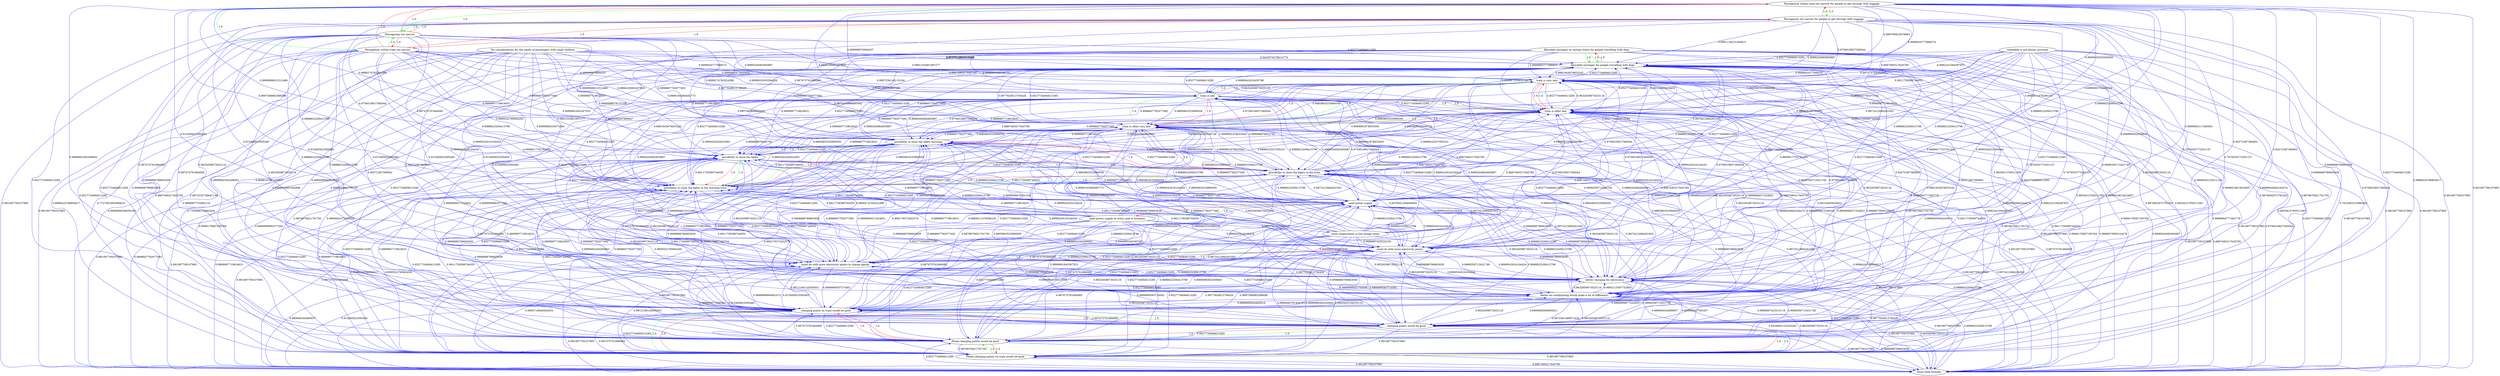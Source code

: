 digraph rawGraph {
"Allocated carriages on certain trains for people travelling with dogs";"Allocated carriages for people travelling with dogs";"More child friendly";"No considerations for the needs of passengers with small children";"Passageway within train too narrow for people to get through with luggage";"Passageway too narrow for people to get through with luggage";"Passageway too narrow";"Passageway within train too narrow";"Phone charging points on train would be good";"Phone charging points would be good";"charging points would be good";"charging points on train would be good";"better air-conditioning would make a lot of difference";"better charging for electronics";"could do with more electricity points to charge laptop";"could do with more electricity points";"more organization in the lounge areas";"need power supply at every seat in business";"need power supply";"possibility to close the lights in the morning train";"possibility to close the lights in the train";"possibility to close the lights";"possibility to close the lights morning";"timetable is not always accurate";"train is often very late";"train is often late";"train is late";"train is very late";"Allocated carriages on certain trains for people travelling with dogs" -> "Allocated carriages for people travelling with dogs" [label=1.0] [color=green]
"Allocated carriages on certain trains for people travelling with dogs" -> "Allocated carriages for people travelling with dogs" [label=1.0] [color=green]
"Allocated carriages for people travelling with dogs" -> "Allocated carriages on certain trains for people travelling with dogs" [label=1.0] [color=red]
"Allocated carriages on certain trains for people travelling with dogs" -> "More child friendly" [label=0.991087709107965] [color=blue]
"Allocated carriages for people travelling with dogs" -> "More child friendly" [label=0.991087709107965] [color=blue]
"No considerations for the needs of passengers with small children" -> "Allocated carriages for people travelling with dogs" [label=0.9416574278414774] [color=blue]
"No considerations for the needs of passengers with small children" -> "More child friendly" [label=0.9999969336659189] [color=blue]
"Passageway within train too narrow for people to get through with luggage" -> "Passageway too narrow for people to get through with luggage" [label=1.0] [color=green]
"Passageway too narrow for people to get through with luggage" -> "Passageway too narrow" [label=1.0] [color=green]
"Passageway within train too narrow for people to get through with luggage" -> "Passageway within train too narrow" [label=1.0] [color=green]
"Passageway within train too narrow" -> "Passageway too narrow" [label=1.0] [color=green]
"Passageway within train too narrow for people to get through with luggage" -> "Passageway too narrow" [label=1.0] [color=green]
"Passageway too narrow for people to get through with luggage" -> "Passageway within train too narrow for people to get through with luggage" [label=1.0] [color=red]
"Passageway too narrow for people to get through with luggage" -> "Passageway within train too narrow" [label=1.0] [color=red]
"Passageway too narrow" -> "Passageway within train too narrow for people to get through with luggage" [label=1.0] [color=red]
"Passageway too narrow" -> "Passageway too narrow for people to get through with luggage" [label=1.0] [color=red]
"Passageway too narrow" -> "Passageway within train too narrow" [label=1.0] [color=red]
"Passageway within train too narrow" -> "Passageway within train too narrow for people to get through with luggage" [label=1.0] [color=red]
"Passageway within train too narrow" -> "Passageway too narrow for people to get through with luggage" [label=1.0] [color=red]
"Passageway within train too narrow for people to get through with luggage" -> "Allocated carriages for people travelling with dogs" [label=0.999799923878893] [color=blue]
"Passageway within train too narrow for people to get through with luggage" -> "More child friendly" [label=0.991087709107965] [color=blue]
"Passageway too narrow for people to get through with luggage" -> "Allocated carriages for people travelling with dogs" [label=0.9991139231456915] [color=blue]
"Passageway too narrow for people to get through with luggage" -> "More child friendly" [label=0.991087709107965] [color=blue]
"Passageway too narrow" -> "More child friendly" [label=0.991087709107965] [color=blue]
"Passageway within train too narrow" -> "More child friendly" [label=0.991087709107965] [color=blue]
"Phone charging points on train would be good" -> "Phone charging points would be good" [label=1.0] [color=green]
"Phone charging points would be good" -> "charging points would be good" [label=1.0] [color=green]
"Phone charging points on train would be good" -> "charging points on train would be good" [label=1.0] [color=green]
"charging points on train would be good" -> "charging points would be good" [label=1.0] [color=green]
"Phone charging points on train would be good" -> "charging points would be good" [label=1.0] [color=green]
"Phone charging points would be good" -> "Phone charging points on train would be good" [label=1.0] [color=red]
"Phone charging points would be good" -> "charging points on train would be good" [label=1.0] [color=red]
"charging points would be good" -> "Phone charging points on train would be good" [label=1.0] [color=red]
"charging points would be good" -> "Phone charging points would be good" [label=1.0] [color=red]
"charging points would be good" -> "charging points on train would be good" [label=1.0] [color=red]
"charging points on train would be good" -> "Phone charging points on train would be good" [label=1.0] [color=red]
"charging points on train would be good" -> "Phone charging points would be good" [label=1.0] [color=red]
"Allocated carriages on certain trains for people travelling with dogs" -> "Phone charging points on train would be good" [label=0.9999907743982152] [color=blue]
"Allocated carriages on certain trains for people travelling with dogs" -> "Phone charging points would be good" [label=0.9876662972763303] [color=blue]
"Allocated carriages on certain trains for people travelling with dogs" -> "charging points would be good" [label=0.9999919615618007] [color=blue]
"Allocated carriages on certain trains for people travelling with dogs" -> "charging points on train would be good" [label=0.9999999940613102] [color=blue]
"Allocated carriages for people travelling with dogs" -> "Phone charging points on train would be good" [label=0.7785986130993404] [color=blue]
"Allocated carriages for people travelling with dogs" -> "Phone charging points would be good" [label=0.9876662972763303] [color=blue]
"Allocated carriages for people travelling with dogs" -> "charging points would be good" [label=0.9999919615618007] [color=blue]
"Allocated carriages for people travelling with dogs" -> "charging points on train would be good" [label=0.9998169881761797] [color=blue]
"More child friendly" -> "Phone charging points would be good" [label=0.8527734084613285] [color=blue]
"More child friendly" -> "charging points would be good" [label=0.9998888789663939] [color=blue]
"More child friendly" -> "charging points on train would be good" [label=0.997475761684085] [color=blue]
"No considerations for the needs of passengers with small children" -> "Phone charging points on train would be good" [label=0.7727991993586816] [color=blue]
"No considerations for the needs of passengers with small children" -> "Phone charging points would be good" [label=0.9872535736947144] [color=blue]
"No considerations for the needs of passengers with small children" -> "charging points would be good" [label=0.9999916891002898] [color=blue]
"No considerations for the needs of passengers with small children" -> "charging points on train would be good" [label=0.9998107861433697] [color=blue]
"Passageway within train too narrow for people to get through with luggage" -> "Phone charging points on train would be good" [label=0.9988424796804617] [color=blue]
"Passageway within train too narrow for people to get through with luggage" -> "Phone charging points would be good" [label=0.8527734084613285] [color=blue]
"Passageway within train too narrow for people to get through with luggage" -> "charging points would be good" [label=0.9998888789663939] [color=blue]
"Passageway within train too narrow for people to get through with luggage" -> "charging points on train would be good" [label=0.9999992540268063] [color=blue]
"Passageway too narrow for people to get through with luggage" -> "Phone charging points would be good" [label=0.8527734084613285] [color=blue]
"Passageway too narrow for people to get through with luggage" -> "charging points would be good" [label=0.9998888789663939] [color=blue]
"Passageway too narrow for people to get through with luggage" -> "charging points on train would be good" [label=0.997475761684085] [color=blue]
"Passageway too narrow" -> "Phone charging points would be good" [label=0.8527734084613285] [color=blue]
"Passageway too narrow" -> "charging points would be good" [label=0.9998888789663939] [color=blue]
"Passageway too narrow" -> "charging points on train would be good" [label=0.997475761684085] [color=blue]
"Passageway within train too narrow" -> "Phone charging points on train would be good" [label=0.9988424796804617] [color=blue]
"Passageway within train too narrow" -> "Phone charging points would be good" [label=0.8527734084613285] [color=blue]
"Passageway within train too narrow" -> "charging points would be good" [label=0.9998888789663939] [color=blue]
"Passageway within train too narrow" -> "charging points on train would be good" [label=0.9999992540268063] [color=blue]
"Phone charging points on train would be good" -> "More child friendly" [label=0.991087709107965] [color=blue]
"Phone charging points would be good" -> "More child friendly" [label=0.991087709107965] [color=blue]
"charging points would be good" -> "More child friendly" [label=0.991087709107965] [color=blue]
"charging points on train would be good" -> "More child friendly" [label=0.991087709107965] [color=blue]
"better air-conditioning would make a lot of difference" -> "More child friendly" [label=0.991087709107965] [color=blue]
"better air-conditioning would make a lot of difference" -> "Phone charging points on train would be good" [label=0.9426663123433282] [color=blue]
"better air-conditioning would make a lot of difference" -> "Phone charging points would be good" [label=0.9973361486871632] [color=blue]
"better air-conditioning would make a lot of difference" -> "charging points would be good" [label=0.9999982806685821] [color=blue]
"better air-conditioning would make a lot of difference" -> "charging points on train would be good" [label=0.9999608504465918] [color=blue]
"Allocated carriages on certain trains for people travelling with dogs" -> "better charging for electronics" [label=0.7976555772501157] [color=blue]
"Allocated carriages for people travelling with dogs" -> "better charging for electronics" [label=0.94572387380902] [color=blue]
"No considerations for the needs of passengers with small children" -> "better charging for electronics" [label=0.94572387380902] [color=blue]
"Passageway within train too narrow for people to get through with luggage" -> "better charging for electronics" [label=0.94572387380902] [color=blue]
"Passageway too narrow for people to get through with luggage" -> "better charging for electronics" [label=0.7976555772501157] [color=blue]
"Phone charging points on train would be good" -> "better charging for electronics" [label=0.9977920813756426] [color=blue]
"Phone charging points would be good" -> "better charging for electronics" [label=0.9999359713431749] [color=blue]
"charging points would be good" -> "better charging for electronics" [label=0.9999359713431749] [color=blue]
"charging points on train would be good" -> "better charging for electronics" [label=0.9977920813756426] [color=blue]
"better air-conditioning would make a lot of difference" -> "better charging for electronics" [label=0.9993115597752803] [color=blue]
"better charging for electronics" -> "Allocated carriages for people travelling with dogs" [label=0.8655615765011393] [color=blue]
"better charging for electronics" -> "More child friendly" [label=0.991087709107965] [color=blue]
"better charging for electronics" -> "Phone charging points would be good" [label=0.999980927505457] [color=blue]
"better charging for electronics" -> "charging points would be good" [label=0.9999999877225633] [color=blue]
"better charging for electronics" -> "charging points on train would be good" [label=0.997475761684085] [color=blue]
"better charging for electronics" -> "better air-conditioning would make a lot of difference" [label=0.9632659873025116] [color=blue]
"could do with more electricity points to charge laptop" -> "could do with more electricity points" [label=1.0] [color=green]
"could do with more electricity points" -> "could do with more electricity points to charge laptop" [label=1.0] [color=red]
"Allocated carriages on certain trains for people travelling with dogs" -> "could do with more electricity points" [label=0.9999817702791205] [color=blue]
"Allocated carriages for people travelling with dogs" -> "could do with more electricity points" [label=0.9999817702791205] [color=blue]
"More child friendly" -> "could do with more electricity points" [label=0.9999997425515118] [color=blue]
"No considerations for the needs of passengers with small children" -> "could do with more electricity points" [label=0.9999817702791205] [color=blue]
"Passageway within train too narrow for people to get through with luggage" -> "could do with more electricity points" [label=0.9999965117485851] [color=blue]
"Passageway too narrow for people to get through with luggage" -> "could do with more electricity points" [label=0.999996502556919] [color=blue]
"Passageway too narrow" -> "could do with more electricity points" [label=0.9999543016104434] [color=blue]
"Passageway within train too narrow" -> "could do with more electricity points" [label=0.9999543016104434] [color=blue]
"Phone charging points on train would be good" -> "could do with more electricity points to charge laptop" [label=0.9912106142005053] [color=blue]
"Phone charging points on train would be good" -> "could do with more electricity points" [label=0.9999999362039945] [color=blue]
"Phone charging points would be good" -> "could do with more electricity points to charge laptop" [label=0.915495823595483] [color=blue]
"Phone charging points would be good" -> "could do with more electricity points" [label=0.9999999363716581] [color=blue]
"charging points would be good" -> "could do with more electricity points to charge laptop" [label=0.915495823595483] [color=blue]
"charging points would be good" -> "could do with more electricity points" [label=0.9999999363716581] [color=blue]
"charging points on train would be good" -> "could do with more electricity points to charge laptop" [label=0.9912106142005053] [color=blue]
"charging points on train would be good" -> "could do with more electricity points" [label=0.9999999362039945] [color=blue]
"better air-conditioning would make a lot of difference" -> "could do with more electricity points" [label=0.9999543016104434] [color=blue]
"better charging for electronics" -> "could do with more electricity points" [label=0.9999543016104434] [color=blue]
"could do with more electricity points to charge laptop" -> "More child friendly" [label=0.999949344689937] [color=blue]
"could do with more electricity points to charge laptop" -> "Phone charging points on train would be good" [label=0.9994716849264034] [color=blue]
"could do with more electricity points to charge laptop" -> "Phone charging points would be good" [label=0.999999077488383] [color=blue]
"could do with more electricity points to charge laptop" -> "charging points would be good" [label=0.9999999994061672] [color=blue]
"could do with more electricity points to charge laptop" -> "charging points on train would be good" [label=0.9999996597373461] [color=blue]
"could do with more electricity points to charge laptop" -> "better charging for electronics" [label=0.9977920813756426] [color=blue]
"could do with more electricity points" -> "More child friendly" [label=0.999949344689937] [color=blue]
"could do with more electricity points" -> "Phone charging points on train would be good" [label=0.9945420194255116] [color=blue]
"could do with more electricity points" -> "Phone charging points would be good" [label=0.9997596865268408] [color=blue]
"could do with more electricity points" -> "charging points would be good" [label=0.9999998452700596] [color=blue]
"could do with more electricity points" -> "charging points on train would be good" [label=0.9999964673611506] [color=blue]
"more organization in the lounge areas" -> "More child friendly" [label=0.9999494781464763] [color=blue]
"more organization in the lounge areas" -> "Phone charging points would be good" [label=0.8527734084613285] [color=blue]
"more organization in the lounge areas" -> "charging points would be good" [label=0.9998888789663939] [color=blue]
"more organization in the lounge areas" -> "charging points on train would be good" [label=0.997475761684085] [color=blue]
"more organization in the lounge areas" -> "could do with more electricity points" [label=0.9999997425532193] [color=blue]
"need power supply at every seat in business" -> "need power supply" [label=1.0] [color=green]
"need power supply" -> "need power supply at every seat in business" [label=1.0] [color=red]
"Allocated carriages on certain trains for people travelling with dogs" -> "need power supply" [label=0.9988823209413796] [color=blue]
"Allocated carriages for people travelling with dogs" -> "need power supply" [label=0.9988823209413796] [color=blue]
"More child friendly" -> "need power supply" [label=0.9988823209413796] [color=blue]
"No considerations for the needs of passengers with small children" -> "need power supply" [label=0.9999985035073364] [color=blue]
"Passageway within train too narrow for people to get through with luggage" -> "need power supply" [label=0.9988823209413796] [color=blue]
"Passageway too narrow for people to get through with luggage" -> "need power supply" [label=0.9988823209413796] [color=blue]
"Passageway too narrow" -> "need power supply" [label=0.9988823209413796] [color=blue]
"Passageway within train too narrow" -> "need power supply" [label=0.9988823209413796] [color=blue]
"Phone charging points on train would be good" -> "need power supply" [label=0.9988823209413796] [color=blue]
"Phone charging points would be good" -> "need power supply" [label=0.9988823209413796] [color=blue]
"charging points would be good" -> "need power supply" [label=0.9988823209413796] [color=blue]
"charging points on train would be good" -> "need power supply" [label=0.9988823209413796] [color=blue]
"better air-conditioning would make a lot of difference" -> "need power supply" [label=0.9988823209413796] [color=blue]
"better charging for electronics" -> "need power supply" [label=0.9988823209413796] [color=blue]
"could do with more electricity points to charge laptop" -> "need power supply" [label=0.9988823209413796] [color=blue]
"could do with more electricity points" -> "need power supply" [label=0.9988823209413796] [color=blue]
"more organization in the lounge areas" -> "need power supply" [label=0.9988823209413796] [color=blue]
"need power supply at every seat in business" -> "More child friendly" [label=0.991087709107965] [color=blue]
"need power supply at every seat in business" -> "Phone charging points would be good" [label=0.8527734084613285] [color=blue]
"need power supply at every seat in business" -> "charging points would be good" [label=0.9998888789663939] [color=blue]
"need power supply at every seat in business" -> "charging points on train would be good" [label=0.997475761684085] [color=blue]
"need power supply at every seat in business" -> "could do with more electricity points" [label=0.9999543016104434] [color=blue]
"need power supply at every seat in business" -> "more organization in the lounge areas" [label=0.9851762303033507] [color=blue]
"need power supply" -> "More child friendly" [label=0.991087709107965] [color=blue]
"need power supply" -> "Phone charging points would be good" [label=0.8527734084613285] [color=blue]
"need power supply" -> "charging points would be good" [label=0.9998888789663939] [color=blue]
"need power supply" -> "charging points on train would be good" [label=0.997475761684085] [color=blue]
"need power supply" -> "could do with more electricity points" [label=0.9999543016104434] [color=blue]
"possibility to close the lights in the morning train" -> "possibility to close the lights in the train" [label=1.0] [color=green]
"possibility to close the lights in the train" -> "possibility to close the lights" [label=1.0] [color=green]
"possibility to close the lights in the morning train" -> "possibility to close the lights morning" [label=1.0] [color=green]
"possibility to close the lights morning" -> "possibility to close the lights" [label=1.0] [color=green]
"possibility to close the lights in the morning train" -> "possibility to close the lights" [label=1.0] [color=green]
"possibility to close the lights in the train" -> "possibility to close the lights in the morning train" [label=1.0] [color=red]
"possibility to close the lights in the train" -> "possibility to close the lights morning" [label=1.0] [color=red]
"possibility to close the lights" -> "possibility to close the lights in the morning train" [label=1.0] [color=red]
"possibility to close the lights" -> "possibility to close the lights in the train" [label=1.0] [color=red]
"possibility to close the lights" -> "possibility to close the lights morning" [label=1.0] [color=red]
"possibility to close the lights morning" -> "possibility to close the lights in the morning train" [label=1.0] [color=red]
"possibility to close the lights morning" -> "possibility to close the lights in the train" [label=1.0] [color=red]
"Allocated carriages on certain trains for people travelling with dogs" -> "possibility to close the lights in the morning train" [label=0.9995030207890047] [color=blue]
"Allocated carriages on certain trains for people travelling with dogs" -> "possibility to close the lights in the train" [label=0.999999185753421] [color=blue]
"Allocated carriages on certain trains for people travelling with dogs" -> "possibility to close the lights" [label=0.9999997719816631] [color=blue]
"Allocated carriages on certain trains for people travelling with dogs" -> "possibility to close the lights morning" [label=0.9998607782077492] [color=blue]
"Allocated carriages for people travelling with dogs" -> "possibility to close the lights in the train" [label=0.9972412684261002] [color=blue]
"Allocated carriages for people travelling with dogs" -> "possibility to close the lights" [label=0.9999997719816631] [color=blue]
"Allocated carriages for people travelling with dogs" -> "possibility to close the lights morning" [label=0.9998607782077492] [color=blue]
"More child friendly" -> "possibility to close the lights in the train" [label=0.9972412684261002] [color=blue]
"More child friendly" -> "possibility to close the lights" [label=0.9999997719816631] [color=blue]
"More child friendly" -> "possibility to close the lights morning" [label=0.9998607782077492] [color=blue]
"No considerations for the needs of passengers with small children" -> "possibility to close the lights in the train" [label=0.9957495688662051] [color=blue]
"No considerations for the needs of passengers with small children" -> "possibility to close the lights" [label=0.9999998679131538] [color=blue]
"No considerations for the needs of passengers with small children" -> "possibility to close the lights morning" [label=0.9999193466492773] [color=blue]
"Passageway within train too narrow for people to get through with luggage" -> "possibility to close the lights in the morning train" [label=0.9997406881896386] [color=blue]
"Passageway within train too narrow for people to get through with luggage" -> "possibility to close the lights in the train" [label=0.9999995752465355] [color=blue]
"Passageway within train too narrow for people to get through with luggage" -> "possibility to close the lights" [label=0.9999998812312486] [color=blue]
"Passageway within train too narrow for people to get through with luggage" -> "possibility to close the lights morning" [label=0.9999274782024388] [color=blue]
"Passageway too narrow for people to get through with luggage" -> "possibility to close the lights in the train" [label=0.9985611476290103] [color=blue]
"Passageway too narrow for people to get through with luggage" -> "possibility to close the lights" [label=0.9999998812312486] [color=blue]
"Passageway too narrow for people to get through with luggage" -> "possibility to close the lights morning" [label=0.9999274782024388] [color=blue]
"Passageway too narrow" -> "possibility to close the lights in the train" [label=0.9972412684261002] [color=blue]
"Passageway too narrow" -> "possibility to close the lights" [label=0.9999997719816631] [color=blue]
"Passageway too narrow" -> "possibility to close the lights morning" [label=0.9998607782077492] [color=blue]
"Passageway within train too narrow" -> "possibility to close the lights in the morning train" [label=0.9995022785604291] [color=blue]
"Passageway within train too narrow" -> "possibility to close the lights in the train" [label=0.9999991845367553] [color=blue]
"Passageway within train too narrow" -> "possibility to close the lights" [label=0.9999997719816631] [color=blue]
"Passageway within train too narrow" -> "possibility to close the lights morning" [label=0.9998607782077492] [color=blue]
"Phone charging points on train would be good" -> "possibility to close the lights in the morning train" [label=0.9995022785604291] [color=blue]
"Phone charging points on train would be good" -> "possibility to close the lights in the train" [label=0.9999991845367553] [color=blue]
"Phone charging points on train would be good" -> "possibility to close the lights" [label=0.9999997719816631] [color=blue]
"Phone charging points on train would be good" -> "possibility to close the lights morning" [label=0.9998607782077492] [color=blue]
"Phone charging points would be good" -> "possibility to close the lights in the train" [label=0.9972412684261002] [color=blue]
"Phone charging points would be good" -> "possibility to close the lights" [label=0.9999997719816631] [color=blue]
"Phone charging points would be good" -> "possibility to close the lights morning" [label=0.9998607782077492] [color=blue]
"charging points would be good" -> "possibility to close the lights in the train" [label=0.9972412684261002] [color=blue]
"charging points would be good" -> "possibility to close the lights" [label=0.9999997719816631] [color=blue]
"charging points would be good" -> "possibility to close the lights morning" [label=0.9998607782077492] [color=blue]
"charging points on train would be good" -> "possibility to close the lights in the morning train" [label=0.9995022785604291] [color=blue]
"charging points on train would be good" -> "possibility to close the lights in the train" [label=0.9999991845367553] [color=blue]
"charging points on train would be good" -> "possibility to close the lights" [label=0.9999997719816631] [color=blue]
"charging points on train would be good" -> "possibility to close the lights morning" [label=0.9998607782077492] [color=blue]
"better air-conditioning would make a lot of difference" -> "possibility to close the lights in the train" [label=0.9972412684261002] [color=blue]
"better air-conditioning would make a lot of difference" -> "possibility to close the lights" [label=0.9999997719816631] [color=blue]
"better air-conditioning would make a lot of difference" -> "possibility to close the lights morning" [label=0.9998607782077492] [color=blue]
"better charging for electronics" -> "possibility to close the lights in the train" [label=0.9972412684261002] [color=blue]
"better charging for electronics" -> "possibility to close the lights" [label=0.9999997719816631] [color=blue]
"better charging for electronics" -> "possibility to close the lights morning" [label=0.9998607782077492] [color=blue]
"could do with more electricity points to charge laptop" -> "possibility to close the lights in the train" [label=0.9985611476290103] [color=blue]
"could do with more electricity points to charge laptop" -> "possibility to close the lights" [label=0.9999998812312486] [color=blue]
"could do with more electricity points to charge laptop" -> "possibility to close the lights morning" [label=0.9999274782024388] [color=blue]
"could do with more electricity points" -> "possibility to close the lights in the train" [label=0.9972412684261002] [color=blue]
"could do with more electricity points" -> "possibility to close the lights" [label=0.9999997719816631] [color=blue]
"could do with more electricity points" -> "possibility to close the lights morning" [label=0.9998607782077492] [color=blue]
"more organization in the lounge areas" -> "possibility to close the lights in the train" [label=0.9978561294008095] [color=blue]
"more organization in the lounge areas" -> "possibility to close the lights" [label=0.9999998679131538] [color=blue]
"more organization in the lounge areas" -> "possibility to close the lights morning" [label=0.9999193466492773] [color=blue]
"need power supply at every seat in business" -> "possibility to close the lights in the train" [label=0.9986095585566305] [color=blue]
"need power supply at every seat in business" -> "possibility to close the lights" [label=0.9999997719816631] [color=blue]
"need power supply at every seat in business" -> "possibility to close the lights morning" [label=0.9998607782077492] [color=blue]
"need power supply" -> "possibility to close the lights in the train" [label=0.9972412684261002] [color=blue]
"need power supply" -> "possibility to close the lights" [label=0.9999997719816631] [color=blue]
"need power supply" -> "possibility to close the lights morning" [label=0.9998607782077492] [color=blue]
"possibility to close the lights in the morning train" -> "More child friendly" [label=0.991087709107965] [color=blue]
"possibility to close the lights in the morning train" -> "Phone charging points on train would be good" [label=0.9988424796804617] [color=blue]
"possibility to close the lights in the morning train" -> "Phone charging points would be good" [label=0.8527734084613285] [color=blue]
"possibility to close the lights in the morning train" -> "charging points would be good" [label=0.9998888789663939] [color=blue]
"possibility to close the lights in the morning train" -> "charging points on train would be good" [label=0.9999992540268063] [color=blue]
"possibility to close the lights in the morning train" -> "could do with more electricity points" [label=0.9999543016104434] [color=blue]
"possibility to close the lights in the morning train" -> "need power supply" [label=0.9988823209413796] [color=blue]
"possibility to close the lights in the train" -> "More child friendly" [label=0.991087709107965] [color=blue]
"possibility to close the lights in the train" -> "Phone charging points on train would be good" [label=0.9988424796804617] [color=blue]
"possibility to close the lights in the train" -> "Phone charging points would be good" [label=0.8527734084613285] [color=blue]
"possibility to close the lights in the train" -> "charging points would be good" [label=0.9998888789663939] [color=blue]
"possibility to close the lights in the train" -> "charging points on train would be good" [label=0.9999992540268063] [color=blue]
"possibility to close the lights in the train" -> "could do with more electricity points" [label=0.9999543016104434] [color=blue]
"possibility to close the lights in the train" -> "need power supply" [label=0.9988823209413796] [color=blue]
"possibility to close the lights" -> "More child friendly" [label=0.991087709107965] [color=blue]
"possibility to close the lights" -> "Phone charging points would be good" [label=0.8527734084613285] [color=blue]
"possibility to close the lights" -> "charging points would be good" [label=0.9998888789663939] [color=blue]
"possibility to close the lights" -> "charging points on train would be good" [label=0.997475761684085] [color=blue]
"possibility to close the lights" -> "could do with more electricity points" [label=0.9999543016104434] [color=blue]
"possibility to close the lights" -> "need power supply" [label=0.9988823209413796] [color=blue]
"possibility to close the lights morning" -> "More child friendly" [label=0.991087709107965] [color=blue]
"possibility to close the lights morning" -> "Phone charging points would be good" [label=0.8527734084613285] [color=blue]
"possibility to close the lights morning" -> "charging points would be good" [label=0.9998888789663939] [color=blue]
"possibility to close the lights morning" -> "charging points on train would be good" [label=0.997475761684085] [color=blue]
"possibility to close the lights morning" -> "could do with more electricity points" [label=0.9999543016104434] [color=blue]
"possibility to close the lights morning" -> "need power supply" [label=0.9988823209413796] [color=blue]
"timetable is not always accurate" -> "More child friendly" [label=0.991087709107965] [color=blue]
"timetable is not always accurate" -> "Phone charging points on train would be good" [label=0.7814583152980482] [color=blue]
"timetable is not always accurate" -> "Phone charging points would be good" [label=0.9878676821791792] [color=blue]
"timetable is not always accurate" -> "charging points would be good" [label=0.9999920944244474] [color=blue]
"timetable is not always accurate" -> "charging points on train would be good" [label=0.9998200125511134] [color=blue]
"timetable is not always accurate" -> "could do with more electricity points" [label=0.9999543016104434] [color=blue]
"timetable is not always accurate" -> "need power supply" [label=0.9988823209413796] [color=blue]
"timetable is not always accurate" -> "possibility to close the lights in the train" [label=0.9972412684261002] [color=blue]
"timetable is not always accurate" -> "possibility to close the lights" [label=0.9999997719816631] [color=blue]
"timetable is not always accurate" -> "possibility to close the lights morning" [label=0.9998607782077492] [color=blue]
"train is often very late" -> "train is often late" [label=1.0] [color=green]
"train is often late" -> "train is late" [label=1.0] [color=green]
"train is often very late" -> "train is very late" [label=1.0] [color=green]
"train is very late" -> "train is late" [label=1.0] [color=green]
"train is often very late" -> "train is late" [label=1.0] [color=green]
"train is often late" -> "train is often very late" [label=1.0] [color=red]
"train is often late" -> "train is very late" [label=1.0] [color=red]
"train is late" -> "train is often very late" [label=1.0] [color=red]
"train is late" -> "train is often late" [label=1.0] [color=red]
"train is late" -> "train is very late" [label=1.0] [color=red]
"train is very late" -> "train is often very late" [label=1.0] [color=red]
"train is very late" -> "train is often late" [label=1.0] [color=red]
"Allocated carriages on certain trains for people travelling with dogs" -> "train is often very late" [label=0.9991699694897281] [color=blue]
"Allocated carriages on certain trains for people travelling with dogs" -> "train is often late" [label=0.9999973559321407] [color=blue]
"Allocated carriages on certain trains for people travelling with dogs" -> "train is late" [label=0.9999999983186751] [color=blue]
"Allocated carriages on certain trains for people travelling with dogs" -> "train is very late" [label=0.9999994717586925] [color=blue]
"Allocated carriages for people travelling with dogs" -> "train is often late" [label=0.99102693628452] [color=blue]
"Allocated carriages for people travelling with dogs" -> "train is late" [label=0.9999942425430798] [color=blue]
"Allocated carriages for people travelling with dogs" -> "train is very late" [label=0.9981943679653242] [color=blue]
"More child friendly" -> "train is often late" [label=0.8887490317645785] [color=blue]
"More child friendly" -> "train is late" [label=0.9999204082605887] [color=blue]
"More child friendly" -> "train is very late" [label=0.9756018927360044] [color=blue]
"No considerations for the needs of passengers with small children" -> "train is often late" [label=0.9907256140110194] [color=blue]
"No considerations for the needs of passengers with small children" -> "train is late" [label=0.9999940473945855] [color=blue]
"No considerations for the needs of passengers with small children" -> "train is very late" [label=0.9981332801097277] [color=blue]
"Passageway within train too narrow for people to get through with luggage" -> "train is often very late" [label=0.9886160083457605] [color=blue]
"Passageway within train too narrow for people to get through with luggage" -> "train is often late" [label=0.9999633503294926] [color=blue]
"Passageway within train too narrow for people to get through with luggage" -> "train is late" [label=0.999999976694207] [color=blue]
"Passageway within train too narrow for people to get through with luggage" -> "train is very late" [label=0.9999926777988574] [color=blue]
"Passageway too narrow for people to get through with luggage" -> "train is often late" [label=0.8887490317645785] [color=blue]
"Passageway too narrow for people to get through with luggage" -> "train is late" [label=0.9999204082605887] [color=blue]
"Passageway too narrow for people to get through with luggage" -> "train is very late" [label=0.9756018927360044] [color=blue]
"Passageway too narrow" -> "train is often late" [label=0.8887490317645785] [color=blue]
"Passageway too narrow" -> "train is late" [label=0.9999204082605887] [color=blue]
"Passageway too narrow" -> "train is very late" [label=0.9756018927360044] [color=blue]
"Passageway within train too narrow" -> "train is often very late" [label=0.9886160083457605] [color=blue]
"Passageway within train too narrow" -> "train is often late" [label=0.9999633503294926] [color=blue]
"Passageway within train too narrow" -> "train is late" [label=0.999999976694207] [color=blue]
"Passageway within train too narrow" -> "train is very late" [label=0.9999926777988574] [color=blue]
"Phone charging points on train would be good" -> "train is often very late" [label=0.999179373262579] [color=blue]
"Phone charging points on train would be good" -> "train is often late" [label=0.9999973859124478] [color=blue]
"Phone charging points on train would be good" -> "train is late" [label=0.9999999983377392] [color=blue]
"Phone charging points on train would be good" -> "train is very late" [label=0.9999994777482778] [color=blue]
"Phone charging points would be good" -> "train is often late" [label=0.9911739389744055] [color=blue]
"Phone charging points would be good" -> "train is late" [label=0.9999943377049335] [color=blue]
"Phone charging points would be good" -> "train is very late" [label=0.9982241594387657] [color=blue]
"charging points would be good" -> "train is often late" [label=0.9911739389744055] [color=blue]
"charging points would be good" -> "train is late" [label=0.9999943377049335] [color=blue]
"charging points would be good" -> "train is very late" [label=0.9982241594387657] [color=blue]
"charging points on train would be good" -> "train is often very late" [label=0.999179373262579] [color=blue]
"charging points on train would be good" -> "train is often late" [label=0.9999973859124478] [color=blue]
"charging points on train would be good" -> "train is late" [label=0.9999999983377392] [color=blue]
"charging points on train would be good" -> "train is very late" [label=0.9999994777482778] [color=blue]
"better air-conditioning would make a lot of difference" -> "train is often late" [label=0.99102693628452] [color=blue]
"better air-conditioning would make a lot of difference" -> "train is late" [label=0.9999942425430798] [color=blue]
"better air-conditioning would make a lot of difference" -> "train is very late" [label=0.9981943679653242] [color=blue]
"better charging for electronics" -> "train is often late" [label=0.8887490317645785] [color=blue]
"better charging for electronics" -> "train is late" [label=0.9999204082605887] [color=blue]
"better charging for electronics" -> "train is very late" [label=0.9756018927360044] [color=blue]
"could do with more electricity points to charge laptop" -> "train is often late" [label=0.8887490317645785] [color=blue]
"could do with more electricity points to charge laptop" -> "train is late" [label=0.9999204082605887] [color=blue]
"could do with more electricity points to charge laptop" -> "train is very late" [label=0.9756018927360044] [color=blue]
"could do with more electricity points" -> "train is often late" [label=0.8887490317645785] [color=blue]
"could do with more electricity points" -> "train is late" [label=0.9999204082605887] [color=blue]
"could do with more electricity points" -> "train is very late" [label=0.9756018927360044] [color=blue]
"more organization in the lounge areas" -> "train is often late" [label=0.8887490317645785] [color=blue]
"more organization in the lounge areas" -> "train is late" [label=0.9999204082605887] [color=blue]
"more organization in the lounge areas" -> "train is very late" [label=0.9756018927360044] [color=blue]
"need power supply at every seat in business" -> "train is often late" [label=0.8887490317645785] [color=blue]
"need power supply at every seat in business" -> "train is late" [label=0.9999204082605887] [color=blue]
"need power supply at every seat in business" -> "train is very late" [label=0.9756018927360044] [color=blue]
"need power supply" -> "train is often late" [label=0.8887490317645785] [color=blue]
"need power supply" -> "train is late" [label=0.9999204082605887] [color=blue]
"need power supply" -> "train is very late" [label=0.9756018927360044] [color=blue]
"possibility to close the lights in the morning train" -> "train is often very late" [label=0.9885863533990059] [color=blue]
"possibility to close the lights in the morning train" -> "train is often late" [label=0.9999632537595251] [color=blue]
"possibility to close the lights in the morning train" -> "train is late" [label=0.999999976632795] [color=blue]
"possibility to close the lights in the morning train" -> "train is very late" [label=0.9999926585046726] [color=blue]
"possibility to close the lights in the train" -> "train is often very late" [label=0.9885863533990059] [color=blue]
"possibility to close the lights in the train" -> "train is often late" [label=0.9999632537595251] [color=blue]
"possibility to close the lights in the train" -> "train is late" [label=0.999999976632795] [color=blue]
"possibility to close the lights in the train" -> "train is very late" [label=0.9999926585046726] [color=blue]
"possibility to close the lights" -> "train is often late" [label=0.8887490317645785] [color=blue]
"possibility to close the lights" -> "train is late" [label=0.9999204082605887] [color=blue]
"possibility to close the lights" -> "train is very late" [label=0.9756018927360044] [color=blue]
"possibility to close the lights morning" -> "train is often late" [label=0.8887490317645785] [color=blue]
"possibility to close the lights morning" -> "train is late" [label=0.9999204082605887] [color=blue]
"possibility to close the lights morning" -> "train is very late" [label=0.9756018927360044] [color=blue]
"timetable is not always accurate" -> "train is often late" [label=0.9911739389744055] [color=blue]
"timetable is not always accurate" -> "train is late" [label=0.9999943377049335] [color=blue]
"timetable is not always accurate" -> "train is very late" [label=0.9982241594387657] [color=blue]
"train is often very late" -> "More child friendly" [label=0.991087709107965] [color=blue]
"train is often very late" -> "Phone charging points on train would be good" [label=0.9999179087195764] [color=blue]
"train is often very late" -> "Phone charging points would be good" [label=0.9878676821791792] [color=blue]
"train is often very late" -> "charging points would be good" [label=0.9999920944244474] [color=blue]
"train is often very late" -> "charging points on train would be good" [label=0.9999999471524831] [color=blue]
"train is often very late" -> "could do with more electricity points" [label=0.9999543016104434] [color=blue]
"train is often very late" -> "need power supply" [label=0.9988823209413796] [color=blue]
"train is often very late" -> "possibility to close the lights in the morning train" [label=0.9995043262622901] [color=blue]
"train is often very late" -> "possibility to close the lights in the train" [label=0.9999991878933563] [color=blue]
"train is often very late" -> "possibility to close the lights" [label=0.9999997719816631] [color=blue]
"train is often very late" -> "possibility to close the lights morning" [label=0.9998607782077492] [color=blue]
"train is often late" -> "More child friendly" [label=0.991087709107965] [color=blue]
"train is often late" -> "Phone charging points on train would be good" [label=0.9999179087195764] [color=blue]
"train is often late" -> "Phone charging points would be good" [label=0.9878676821791792] [color=blue]
"train is often late" -> "charging points would be good" [label=0.9999920944244474] [color=blue]
"train is often late" -> "charging points on train would be good" [label=0.9999999471524831] [color=blue]
"train is often late" -> "could do with more electricity points" [label=0.9999543016104434] [color=blue]
"train is often late" -> "need power supply" [label=0.9988823209413796] [color=blue]
"train is often late" -> "possibility to close the lights in the morning train" [label=0.9995043262622901] [color=blue]
"train is often late" -> "possibility to close the lights in the train" [label=0.9999991878933563] [color=blue]
"train is often late" -> "possibility to close the lights" [label=0.9999997719816631] [color=blue]
"train is often late" -> "possibility to close the lights morning" [label=0.9998607782077492] [color=blue]
"train is late" -> "More child friendly" [label=0.991087709107965] [color=blue]
"train is late" -> "Phone charging points on train would be good" [label=0.9999179087195764] [color=blue]
"train is late" -> "Phone charging points would be good" [label=0.9878676821791792] [color=blue]
"train is late" -> "charging points would be good" [label=0.9999920944244474] [color=blue]
"train is late" -> "charging points on train would be good" [label=0.9999999471524831] [color=blue]
"train is late" -> "could do with more electricity points" [label=0.9999543016104434] [color=blue]
"train is late" -> "need power supply" [label=0.9988823209413796] [color=blue]
"train is late" -> "possibility to close the lights in the morning train" [label=0.9995043262622901] [color=blue]
"train is late" -> "possibility to close the lights in the train" [label=0.9999991878933563] [color=blue]
"train is late" -> "possibility to close the lights" [label=0.9999997719816631] [color=blue]
"train is late" -> "possibility to close the lights morning" [label=0.9998607782077492] [color=blue]
"train is very late" -> "More child friendly" [label=0.991087709107965] [color=blue]
"train is very late" -> "Phone charging points on train would be good" [label=0.9999179087195764] [color=blue]
"train is very late" -> "Phone charging points would be good" [label=0.9878676821791792] [color=blue]
"train is very late" -> "charging points would be good" [label=0.9999920944244474] [color=blue]
"train is very late" -> "charging points on train would be good" [label=0.9999999471524831] [color=blue]
"train is very late" -> "could do with more electricity points" [label=0.9999543016104434] [color=blue]
"train is very late" -> "need power supply" [label=0.9988823209413796] [color=blue]
"train is very late" -> "possibility to close the lights in the morning train" [label=0.9995043262622901] [color=blue]
"train is very late" -> "possibility to close the lights in the train" [label=0.9999991878933563] [color=blue]
"train is very late" -> "possibility to close the lights" [label=0.9999997719816631] [color=blue]
"train is very late" -> "possibility to close the lights morning" [label=0.9998607782077492] [color=blue]
"Allocated carriages on certain trains for people travelling with dogs" -> "better air-conditioning would make a lot of difference" [label=0.7976555772501157] [color=blue]
"Allocated carriages on certain trains for people travelling with dogs" -> "could do with more electricity points to charge laptop" [label=0.915495823595483] [color=blue]
"Allocated carriages for people travelling with dogs" -> "train is often very late" [label=0.9977920813756426] [color=blue]
"Allocated carriages for people travelling with dogs" -> "possibility to close the lights in the morning train" [label=0.9981943679653242] [color=blue]
"Allocated carriages for people travelling with dogs" -> "better air-conditioning would make a lot of difference" [label=0.94572387380902] [color=blue]
"Allocated carriages for people travelling with dogs" -> "could do with more electricity points to charge laptop" [label=0.915495823595483] [color=blue]
"More child friendly" -> "better charging for electronics" [label=0.9988823209413796] [color=blue]
"More child friendly" -> "train is often very late" [label=0.997475761684085] [color=blue]
"More child friendly" -> "possibility to close the lights in the morning train" [label=0.997475761684085] [color=blue]
"More child friendly" -> "could do with more electricity points to charge laptop" [label=0.915495823595483] [color=blue]
"More child friendly" -> "Phone charging points on train would be good" [label=0.8887490317645785] [color=blue]
"No considerations for the needs of passengers with small children" -> "train is often very late" [label=0.9977920813756426] [color=blue]
"No considerations for the needs of passengers with small children" -> "possibility to close the lights in the morning train" [label=0.9981332801097277] [color=blue]
"No considerations for the needs of passengers with small children" -> "better air-conditioning would make a lot of difference" [label=0.94572387380902] [color=blue]
"No considerations for the needs of passengers with small children" -> "could do with more electricity points to charge laptop" [label=0.915495823595483] [color=blue]
"Passageway within train too narrow for people to get through with luggage" -> "better air-conditioning would make a lot of difference" [label=0.94572387380902] [color=blue]
"Passageway within train too narrow for people to get through with luggage" -> "could do with more electricity points to charge laptop" [label=0.915495823595483] [color=blue]
"Passageway too narrow for people to get through with luggage" -> "train is often very late" [label=0.997475761684085] [color=blue]
"Passageway too narrow for people to get through with luggage" -> "possibility to close the lights in the morning train" [label=0.9756018927360044] [color=blue]
"Passageway too narrow for people to get through with luggage" -> "better air-conditioning would make a lot of difference" [label=0.7976555772501157] [color=blue]
"Passageway too narrow for people to get through with luggage" -> "could do with more electricity points to charge laptop" [label=0.915495823595483] [color=blue]
"Passageway too narrow for people to get through with luggage" -> "Phone charging points on train would be good" [label=0.9756018927360044] [color=blue]
"Passageway too narrow" -> "better charging for electronics" [label=0.9988823209413796] [color=blue]
"Passageway too narrow" -> "train is often very late" [label=0.997475761684085] [color=blue]
"Passageway too narrow" -> "possibility to close the lights in the morning train" [label=0.997475761684085] [color=blue]
"Passageway too narrow" -> "could do with more electricity points to charge laptop" [label=0.915495823595483] [color=blue]
"Passageway too narrow" -> "Phone charging points on train would be good" [label=0.8887490317645785] [color=blue]
"Passageway within train too narrow" -> "better charging for electronics" [label=0.9988823209413796] [color=blue]
"Passageway within train too narrow" -> "could do with more electricity points to charge laptop" [label=0.915495823595483] [color=blue]
"Phone charging points on train would be good" -> "Allocated carriages for people travelling with dogs" [label=0.8655615765011393] [color=blue]
"Phone charging points on train would be good" -> "better air-conditioning would make a lot of difference" [label=0.9632659873025116] [color=blue]
"Phone charging points would be good" -> "charging points on train would be good" [label=0.997475761684085] [color=blue]
"Phone charging points would be good" -> "train is often very late" [label=0.9885863533990059] [color=blue]
"Phone charging points would be good" -> "possibility to close the lights in the morning train" [label=0.9911739389744055] [color=blue]
"Phone charging points would be good" -> "Allocated carriages for people travelling with dogs" [label=0.8655615765011393] [color=blue]
"Phone charging points would be good" -> "better air-conditioning would make a lot of difference" [label=0.9632659873025116] [color=blue]
"Phone charging points would be good" -> "Phone charging points on train would be good" [label=0.9878676821791792] [color=blue]
"charging points would be good" -> "charging points on train would be good" [label=0.997475761684085] [color=blue]
"charging points would be good" -> "train is often very late" [label=0.9885863533990059] [color=blue]
"charging points would be good" -> "possibility to close the lights in the morning train" [label=0.9911739389744055] [color=blue]
"charging points would be good" -> "Allocated carriages for people travelling with dogs" [label=0.8655615765011393] [color=blue]
"charging points would be good" -> "better air-conditioning would make a lot of difference" [label=0.9632659873025116] [color=blue]
"charging points would be good" -> "Phone charging points would be good" [label=0.8527734084613285] [color=blue]
"charging points would be good" -> "Phone charging points on train would be good" [label=0.991087709107965] [color=blue]
"charging points on train would be good" -> "Allocated carriages for people travelling with dogs" [label=0.8527734084613285] [color=blue]
"charging points on train would be good" -> "better air-conditioning would make a lot of difference" [label=0.9632659873025116] [color=blue]
"charging points on train would be good" -> "Phone charging points would be good" [label=0.8527734084613285] [color=blue]
"charging points on train would be good" -> "Phone charging points on train would be good" [label=0.8527734084613285] [color=blue]
"better air-conditioning would make a lot of difference" -> "train is often very late" [label=0.9885863533990059] [color=blue]
"better air-conditioning would make a lot of difference" -> "possibility to close the lights in the morning train" [label=0.9911739389744055] [color=blue]
"better air-conditioning would make a lot of difference" -> "Allocated carriages for people travelling with dogs" [label=0.8527734084613285] [color=blue]
"better air-conditioning would make a lot of difference" -> "could do with more electricity points to charge laptop" [label=0.8527734084613285] [color=blue]
"better charging for electronics" -> "train is often very late" [label=0.9885863533990059] [color=blue]
"better charging for electronics" -> "possibility to close the lights in the morning train" [label=0.9911739389744055] [color=blue]
"better charging for electronics" -> "could do with more electricity points to charge laptop" [label=0.8527734084613285] [color=blue]
"better charging for electronics" -> "Phone charging points on train would be good" [label=0.8527734084613285] [color=blue]
"could do with more electricity points to charge laptop" -> "train is often very late" [label=0.9885863533990059] [color=blue]
"could do with more electricity points to charge laptop" -> "possibility to close the lights in the morning train" [label=0.9911739389744055] [color=blue]
"could do with more electricity points to charge laptop" -> "Allocated carriages for people travelling with dogs" [label=0.8527734084613285] [color=blue]
"could do with more electricity points to charge laptop" -> "better air-conditioning would make a lot of difference" [label=0.9632659873025116] [color=blue]
"could do with more electricity points" -> "better charging for electronics" [label=0.9999359713431749] [color=blue]
"could do with more electricity points" -> "train is often very late" [label=0.9885863533990059] [color=blue]
"could do with more electricity points" -> "possibility to close the lights in the morning train" [label=0.9911739389744055] [color=blue]
"could do with more electricity points" -> "Allocated carriages for people travelling with dogs" [label=0.8527734084613285] [color=blue]
"could do with more electricity points" -> "better air-conditioning would make a lot of difference" [label=0.9632659873025116] [color=blue]
"could do with more electricity points" -> "could do with more electricity points to charge laptop" [label=0.8527734084613285] [color=blue]
"more organization in the lounge areas" -> "better charging for electronics" [label=0.9998888789663939] [color=blue]
"more organization in the lounge areas" -> "train is often very late" [label=0.9885863533990059] [color=blue]
"more organization in the lounge areas" -> "possibility to close the lights in the morning train" [label=0.9911739389744055] [color=blue]
"more organization in the lounge areas" -> "Allocated carriages for people travelling with dogs" [label=0.8527734084613285] [color=blue]
"more organization in the lounge areas" -> "better air-conditioning would make a lot of difference" [label=0.9632659873025116] [color=blue]
"more organization in the lounge areas" -> "could do with more electricity points to charge laptop" [label=0.8527734084613285] [color=blue]
"more organization in the lounge areas" -> "Phone charging points on train would be good" [label=0.8527734084613285] [color=blue]
"need power supply at every seat in business" -> "better charging for electronics" [label=0.9998888789663939] [color=blue]
"need power supply at every seat in business" -> "train is often very late" [label=0.9885863533990059] [color=blue]
"need power supply at every seat in business" -> "possibility to close the lights in the morning train" [label=0.9911739389744055] [color=blue]
"need power supply at every seat in business" -> "Allocated carriages for people travelling with dogs" [label=0.8527734084613285] [color=blue]
"need power supply at every seat in business" -> "better air-conditioning would make a lot of difference" [label=0.9632659873025116] [color=blue]
"need power supply at every seat in business" -> "could do with more electricity points to charge laptop" [label=0.8527734084613285] [color=blue]
"need power supply at every seat in business" -> "Phone charging points on train would be good" [label=0.8527734084613285] [color=blue]
"need power supply" -> "better charging for electronics" [label=0.9998888789663939] [color=blue]
"need power supply" -> "train is often very late" [label=0.9885863533990059] [color=blue]
"need power supply" -> "possibility to close the lights in the morning train" [label=0.9911739389744055] [color=blue]
"need power supply" -> "Allocated carriages for people travelling with dogs" [label=0.8527734084613285] [color=blue]
"need power supply" -> "better air-conditioning would make a lot of difference" [label=0.9632659873025116] [color=blue]
"need power supply" -> "could do with more electricity points to charge laptop" [label=0.8527734084613285] [color=blue]
"need power supply" -> "Phone charging points on train would be good" [label=0.8527734084613285] [color=blue]
"possibility to close the lights in the morning train" -> "better charging for electronics" [label=0.9998888789663939] [color=blue]
"possibility to close the lights in the morning train" -> "Allocated carriages for people travelling with dogs" [label=0.8527734084613285] [color=blue]
"possibility to close the lights in the morning train" -> "better air-conditioning would make a lot of difference" [label=0.9632659873025116] [color=blue]
"possibility to close the lights in the morning train" -> "could do with more electricity points to charge laptop" [label=0.8527734084613285] [color=blue]
"possibility to close the lights in the train" -> "better charging for electronics" [label=0.9998888789663939] [color=blue]
"possibility to close the lights in the train" -> "possibility to close the lights in the morning train" [label=0.9911739389744055] [color=blue]
"possibility to close the lights in the train" -> "Allocated carriages for people travelling with dogs" [label=0.8527734084613285] [color=blue]
"possibility to close the lights in the train" -> "better air-conditioning would make a lot of difference" [label=0.9632659873025116] [color=blue]
"possibility to close the lights in the train" -> "could do with more electricity points to charge laptop" [label=0.8527734084613285] [color=blue]
"possibility to close the lights in the train" -> "possibility to close the lights morning" [label=0.8527734084613285] [color=blue]
"possibility to close the lights" -> "better charging for electronics" [label=0.9998888789663939] [color=blue]
"possibility to close the lights" -> "possibility to close the lights in the train" [label=0.8527734084613285] [color=blue]
"possibility to close the lights" -> "train is often very late" [label=0.9885863533990059] [color=blue]
"possibility to close the lights" -> "possibility to close the lights in the morning train" [label=0.9911739389744055] [color=blue]
"possibility to close the lights" -> "Allocated carriages for people travelling with dogs" [label=0.8527734084613285] [color=blue]
"possibility to close the lights" -> "better air-conditioning would make a lot of difference" [label=0.9632659873025116] [color=blue]
"possibility to close the lights" -> "could do with more electricity points to charge laptop" [label=0.8527734084613285] [color=blue]
"possibility to close the lights" -> "possibility to close the lights morning" [label=0.8527734084613285] [color=blue]
"possibility to close the lights" -> "Phone charging points on train would be good" [label=0.8527734084613285] [color=blue]
"possibility to close the lights morning" -> "better charging for electronics" [label=0.9998888789663939] [color=blue]
"possibility to close the lights morning" -> "possibility to close the lights in the train" [label=0.8527734084613285] [color=blue]
"possibility to close the lights morning" -> "train is often very late" [label=0.9885863533990059] [color=blue]
"possibility to close the lights morning" -> "possibility to close the lights in the morning train" [label=0.9911739389744055] [color=blue]
"possibility to close the lights morning" -> "Allocated carriages for people travelling with dogs" [label=0.8527734084613285] [color=blue]
"possibility to close the lights morning" -> "better air-conditioning would make a lot of difference" [label=0.9632659873025116] [color=blue]
"possibility to close the lights morning" -> "could do with more electricity points to charge laptop" [label=0.8527734084613285] [color=blue]
"possibility to close the lights morning" -> "Phone charging points on train would be good" [label=0.8527734084613285] [color=blue]
"timetable is not always accurate" -> "better charging for electronics" [label=0.9999359713431749] [color=blue]
"timetable is not always accurate" -> "train is often very late" [label=0.9885863533990059] [color=blue]
"timetable is not always accurate" -> "possibility to close the lights in the morning train" [label=0.9911739389744055] [color=blue]
"timetable is not always accurate" -> "Allocated carriages for people travelling with dogs" [label=0.8527734084613285] [color=blue]
"timetable is not always accurate" -> "better air-conditioning would make a lot of difference" [label=0.9632659873025116] [color=blue]
"timetable is not always accurate" -> "could do with more electricity points to charge laptop" [label=0.8527734084613285] [color=blue]
"train is often very late" -> "better charging for electronics" [label=0.9999359713431749] [color=blue]
"train is often very late" -> "Allocated carriages for people travelling with dogs" [label=0.8527734084613285] [color=blue]
"train is often very late" -> "better air-conditioning would make a lot of difference" [label=0.9632659873025116] [color=blue]
"train is often very late" -> "could do with more electricity points to charge laptop" [label=0.8527734084613285] [color=blue]
"train is often late" -> "better charging for electronics" [label=0.9999359713431749] [color=blue]
"train is often late" -> "train is often very late" [label=0.9885863533990059] [color=blue]
"train is often late" -> "Allocated carriages for people travelling with dogs" [label=0.8527734084613285] [color=blue]
"train is often late" -> "better air-conditioning would make a lot of difference" [label=0.9632659873025116] [color=blue]
"train is often late" -> "train is very late" [label=0.9632659873025116] [color=blue]
"train is often late" -> "could do with more electricity points to charge laptop" [label=0.8527734084613285] [color=blue]
"train is late" -> "better charging for electronics" [label=0.9999359713431749] [color=blue]
"train is late" -> "train is often late" [label=0.8527734084613285] [color=blue]
"train is late" -> "train is often very late" [label=0.9885863533990059] [color=blue]
"train is late" -> "Allocated carriages for people travelling with dogs" [label=0.8527734084613285] [color=blue]
"train is late" -> "better air-conditioning would make a lot of difference" [label=0.9632659873025116] [color=blue]
"train is late" -> "train is very late" [label=0.9632659873025116] [color=blue]
"train is late" -> "could do with more electricity points to charge laptop" [label=0.8527734084613285] [color=blue]
"train is very late" -> "better charging for electronics" [label=0.9999359713431749] [color=blue]
"train is very late" -> "train is often late" [label=0.8527734084613285] [color=blue]
"train is very late" -> "train is often very late" [label=0.9885863533990059] [color=blue]
"train is very late" -> "Allocated carriages for people travelling with dogs" [label=0.8527734084613285] [color=blue]
"train is very late" -> "better air-conditioning would make a lot of difference" [label=0.9632659873025116] [color=blue]
"train is very late" -> "could do with more electricity points to charge laptop" [label=0.8527734084613285] [color=blue]
"More child friendly" -> "Allocated carriages for people travelling with dogs" [label=0.8527734084613285] [color=blue]
"More child friendly" -> "better air-conditioning would make a lot of difference" [label=0.9632659873025116] [color=blue]
"Passageway too narrow" -> "Allocated carriages for people travelling with dogs" [label=0.8527734084613285] [color=blue]
"Passageway too narrow" -> "better air-conditioning would make a lot of difference" [label=0.9632659873025116] [color=blue]
"Passageway within train too narrow" -> "Allocated carriages for people travelling with dogs" [label=0.8527734084613285] [color=blue]
"Passageway within train too narrow" -> "better air-conditioning would make a lot of difference" [label=0.9632659873025116] [color=blue]
}